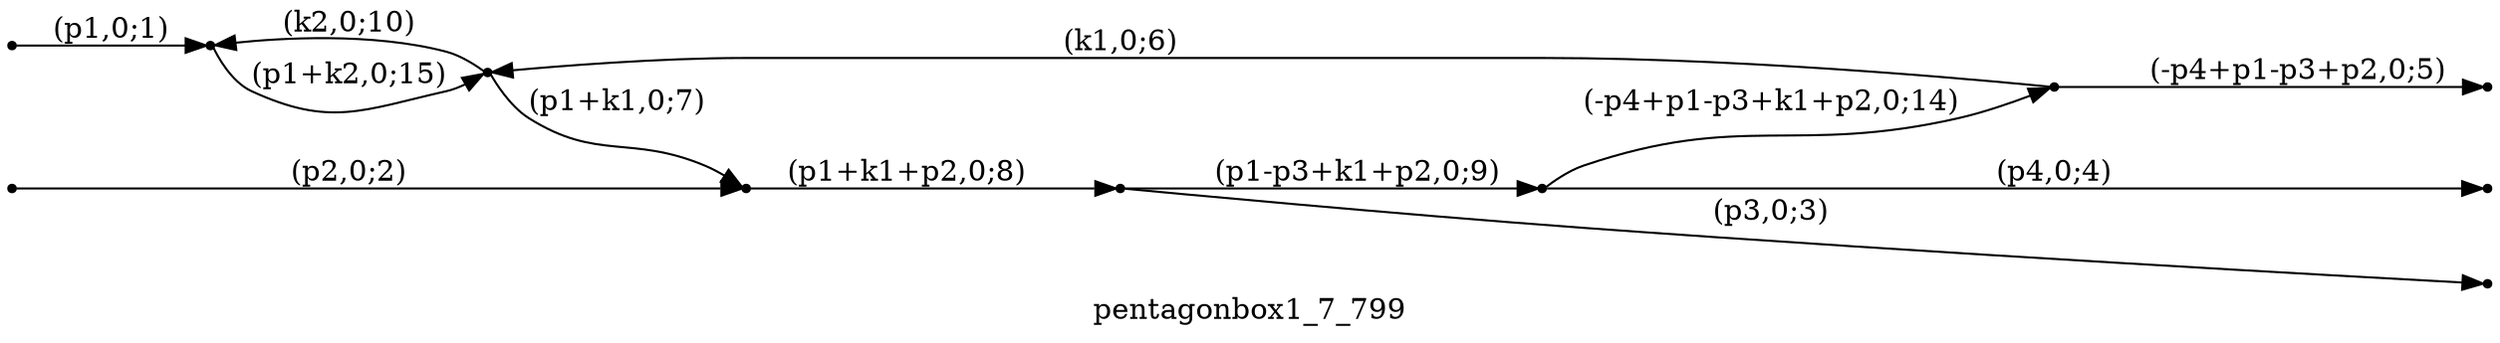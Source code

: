 digraph pentagonbox1_7_799 {
  label="pentagonbox1_7_799";
  rankdir="LR";
  subgraph edges {
    -1 -> 6 [label="(p1,0;1)"];
    -2 -> 3 [label="(p2,0;2)"];
    4 -> -3 [label="(p3,0;3)"];
    5 -> -4 [label="(p4,0;4)"];
    1 -> -5 [label="(-p4+p1-p3+p2,0;5)"];
    1 -> 2 [label="(k1,0;6)"];
    2 -> 3 [label="(p1+k1,0;7)"];
    3 -> 4 [label="(p1+k1+p2,0;8)"];
    4 -> 5 [label="(p1-p3+k1+p2,0;9)"];
    2 -> 6 [label="(k2,0;10)"];
    5 -> 1 [label="(-p4+p1-p3+k1+p2,0;14)"];
    6 -> 2 [label="(p1+k2,0;15)"];
  }
  subgraph incoming { rank="source"; -1; -2; }
  subgraph outgoing { rank="sink"; -3; -4; -5; }
-5 [shape=point];
-4 [shape=point];
-3 [shape=point];
-2 [shape=point];
-1 [shape=point];
1 [shape=point];
2 [shape=point];
3 [shape=point];
4 [shape=point];
5 [shape=point];
6 [shape=point];
}

